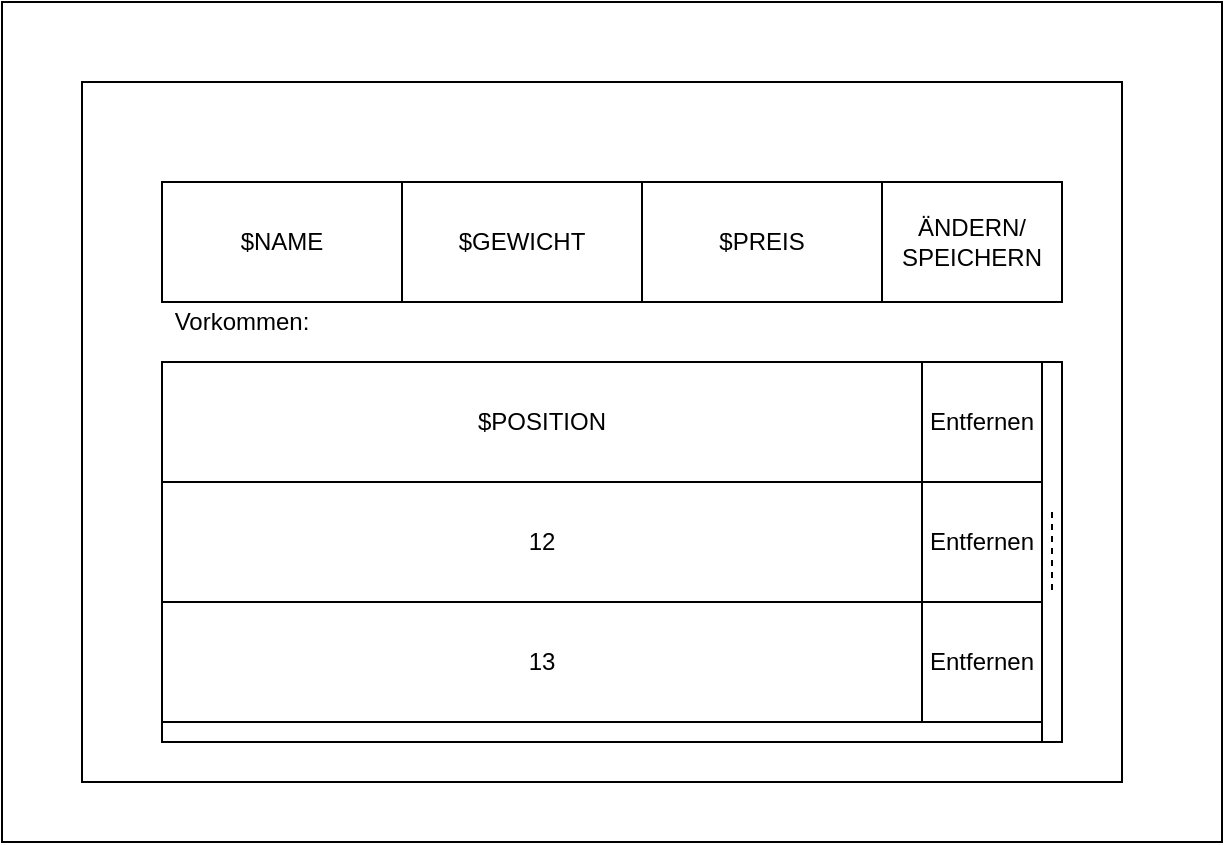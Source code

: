 <mxfile version="12.1.7" type="device" pages="1"><diagram id="sf5lxHcfiDxDPLDe1BbD" name="Page-1"><mxGraphModel dx="1072" dy="792" grid="1" gridSize="10" guides="1" tooltips="1" connect="1" arrows="1" fold="1" page="1" pageScale="1" pageWidth="827" pageHeight="1169" math="0" shadow="0"><root><mxCell id="0"/><mxCell id="1" parent="0"/><mxCell id="0is604dzVzYSEZ6XbnPD-3" value="" style="rounded=0;whiteSpace=wrap;html=1;" parent="1" vertex="1"><mxGeometry x="90" y="190" width="610" height="420" as="geometry"/></mxCell><mxCell id="0is604dzVzYSEZ6XbnPD-4" value="" style="rounded=0;whiteSpace=wrap;html=1;" parent="1" vertex="1"><mxGeometry x="130" y="230" width="520" height="350" as="geometry"/></mxCell><mxCell id="0is604dzVzYSEZ6XbnPD-5" value="$NAME" style="rounded=0;whiteSpace=wrap;html=1;" parent="1" vertex="1"><mxGeometry x="170" y="280" width="120" height="60" as="geometry"/></mxCell><mxCell id="0is604dzVzYSEZ6XbnPD-6" value="$GEWICHT" style="rounded=0;whiteSpace=wrap;html=1;" parent="1" vertex="1"><mxGeometry x="290" y="280" width="120" height="60" as="geometry"/></mxCell><mxCell id="0is604dzVzYSEZ6XbnPD-7" value="$PREIS" style="rounded=0;whiteSpace=wrap;html=1;" parent="1" vertex="1"><mxGeometry x="410" y="280" width="120" height="60" as="geometry"/></mxCell><mxCell id="0is604dzVzYSEZ6XbnPD-8" value="ÄNDERN/&lt;br&gt;SPEICHERN" style="rounded=0;whiteSpace=wrap;html=1;" parent="1" vertex="1"><mxGeometry x="530" y="280" width="90" height="60" as="geometry"/></mxCell><mxCell id="0is604dzVzYSEZ6XbnPD-9" value="Vorkommen:" style="text;html=1;strokeColor=none;fillColor=none;align=center;verticalAlign=middle;whiteSpace=wrap;rounded=0;" parent="1" vertex="1"><mxGeometry x="170" y="340" width="80" height="20" as="geometry"/></mxCell><mxCell id="0is604dzVzYSEZ6XbnPD-10" value="" style="rounded=0;whiteSpace=wrap;html=1;" parent="1" vertex="1"><mxGeometry x="170" y="370" width="450" height="190" as="geometry"/></mxCell><mxCell id="0is604dzVzYSEZ6XbnPD-11" value="$POSITION" style="rounded=0;whiteSpace=wrap;html=1;" parent="1" vertex="1"><mxGeometry x="170" y="370" width="380" height="60" as="geometry"/></mxCell><mxCell id="0is604dzVzYSEZ6XbnPD-13" value="Entfernen" style="rounded=0;whiteSpace=wrap;html=1;" parent="1" vertex="1"><mxGeometry x="550" y="370" width="60" height="60" as="geometry"/></mxCell><mxCell id="0is604dzVzYSEZ6XbnPD-14" value="12" style="rounded=0;whiteSpace=wrap;html=1;" parent="1" vertex="1"><mxGeometry x="170" y="430" width="380" height="60" as="geometry"/></mxCell><mxCell id="0is604dzVzYSEZ6XbnPD-16" value="Entfernen" style="rounded=0;whiteSpace=wrap;html=1;" parent="1" vertex="1"><mxGeometry x="550" y="430" width="60" height="60" as="geometry"/></mxCell><mxCell id="0is604dzVzYSEZ6XbnPD-17" value="13" style="rounded=0;whiteSpace=wrap;html=1;" parent="1" vertex="1"><mxGeometry x="170" y="490" width="380" height="60" as="geometry"/></mxCell><mxCell id="0is604dzVzYSEZ6XbnPD-19" value="Entfernen" style="rounded=0;whiteSpace=wrap;html=1;" parent="1" vertex="1"><mxGeometry x="550" y="490" width="60" height="60" as="geometry"/></mxCell><mxCell id="0is604dzVzYSEZ6XbnPD-20" value="" style="rounded=0;whiteSpace=wrap;html=1;" parent="1" vertex="1"><mxGeometry x="610" y="370" width="10" height="190" as="geometry"/></mxCell><mxCell id="0is604dzVzYSEZ6XbnPD-21" value="" style="endArrow=none;dashed=1;html=1;entryX=1.1;entryY=-0.033;entryDx=0;entryDy=0;entryPerimeter=0;" parent="1" edge="1"><mxGeometry width="50" height="50" relative="1" as="geometry"><mxPoint x="615" y="484" as="sourcePoint"/><mxPoint x="615" y="442.02" as="targetPoint"/></mxGeometry></mxCell></root></mxGraphModel></diagram></mxfile>